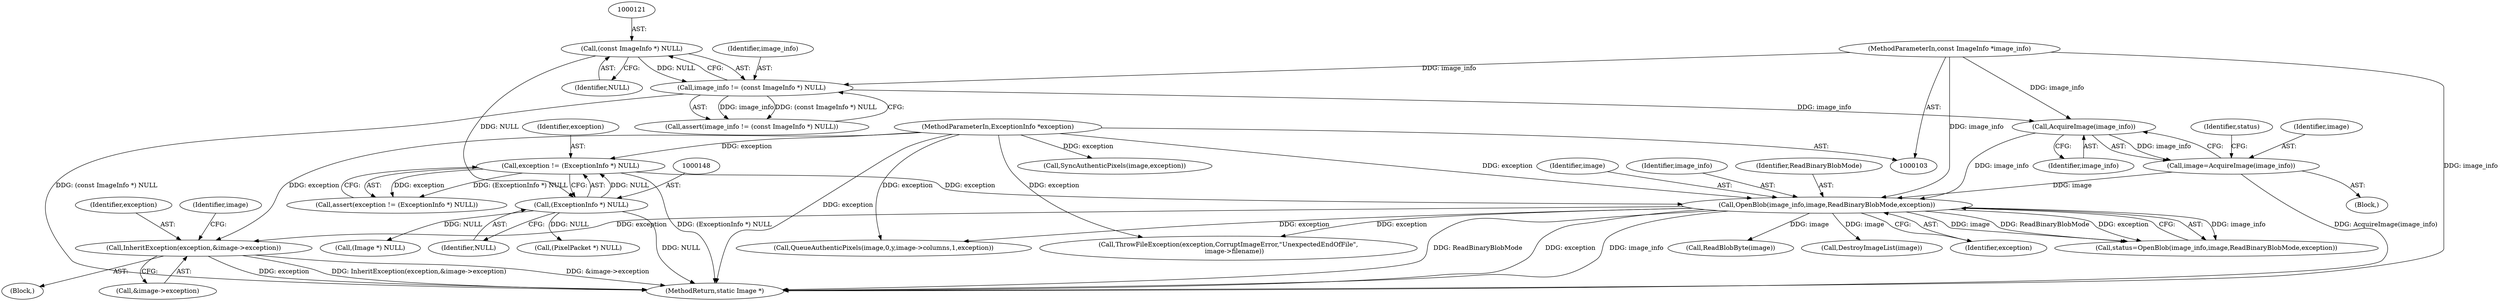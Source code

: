 digraph "0_ImageMagick_f6e9d0d9955e85bdd7540b251cd50d598dacc5e6_40@pointer" {
"1000293" [label="(Call,InheritException(exception,&image->exception))"];
"1000162" [label="(Call,OpenBlob(image_info,image,ReadBinaryBlobMode,exception))"];
"1000158" [label="(Call,AcquireImage(image_info))"];
"1000118" [label="(Call,image_info != (const ImageInfo *) NULL)"];
"1000104" [label="(MethodParameterIn,const ImageInfo *image_info)"];
"1000120" [label="(Call,(const ImageInfo *) NULL)"];
"1000156" [label="(Call,image=AcquireImage(image_info))"];
"1000145" [label="(Call,exception != (ExceptionInfo *) NULL)"];
"1000105" [label="(MethodParameterIn,ExceptionInfo *exception)"];
"1000147" [label="(Call,(ExceptionInfo *) NULL)"];
"1000157" [label="(Identifier,image)"];
"1000160" [label="(Call,status=OpenBlob(image_info,image,ReadBinaryBlobMode,exception))"];
"1000292" [label="(Block,)"];
"1000166" [label="(Identifier,exception)"];
"1000184" [label="(Call,ReadBlobByte(image))"];
"1000146" [label="(Identifier,exception)"];
"1000117" [label="(Call,assert(image_info != (const ImageInfo *) NULL))"];
"1000104" [label="(MethodParameterIn,const ImageInfo *image_info)"];
"1000145" [label="(Call,exception != (ExceptionInfo *) NULL)"];
"1000165" [label="(Identifier,ReadBinaryBlobMode)"];
"1000174" [label="(Call,DestroyImageList(image))"];
"1000161" [label="(Identifier,status)"];
"1000120" [label="(Call,(const ImageInfo *) NULL)"];
"1000144" [label="(Call,assert(exception != (ExceptionInfo *) NULL))"];
"1000177" [label="(Call,(Image *) NULL)"];
"1000399" [label="(Call,SyncAuthenticPixels(image,exception))"];
"1000295" [label="(Call,&image->exception)"];
"1000164" [label="(Identifier,image)"];
"1000318" [label="(Call,QueueAuthenticPixels(image,0,y,image->columns,1,exception))"];
"1000163" [label="(Identifier,image_info)"];
"1000159" [label="(Identifier,image_info)"];
"1000147" [label="(Call,(ExceptionInfo *) NULL)"];
"1000301" [label="(Identifier,image)"];
"1000156" [label="(Call,image=AcquireImage(image_info))"];
"1000293" [label="(Call,InheritException(exception,&image->exception))"];
"1000118" [label="(Call,image_info != (const ImageInfo *) NULL)"];
"1000158" [label="(Call,AcquireImage(image_info))"];
"1000119" [label="(Identifier,image_info)"];
"1000162" [label="(Call,OpenBlob(image_info,image,ReadBinaryBlobMode,exception))"];
"1000122" [label="(Identifier,NULL)"];
"1000149" [label="(Identifier,NULL)"];
"1000330" [label="(Call,(PixelPacket *) NULL)"];
"1000452" [label="(MethodReturn,static Image *)"];
"1000105" [label="(MethodParameterIn,ExceptionInfo *exception)"];
"1000438" [label="(Call,ThrowFileException(exception,CorruptImageError,\"UnexpectedEndOfFile\",\n      image->filename))"];
"1000294" [label="(Identifier,exception)"];
"1000106" [label="(Block,)"];
"1000293" -> "1000292"  [label="AST: "];
"1000293" -> "1000295"  [label="CFG: "];
"1000294" -> "1000293"  [label="AST: "];
"1000295" -> "1000293"  [label="AST: "];
"1000301" -> "1000293"  [label="CFG: "];
"1000293" -> "1000452"  [label="DDG: exception"];
"1000293" -> "1000452"  [label="DDG: InheritException(exception,&image->exception)"];
"1000293" -> "1000452"  [label="DDG: &image->exception"];
"1000162" -> "1000293"  [label="DDG: exception"];
"1000105" -> "1000293"  [label="DDG: exception"];
"1000162" -> "1000160"  [label="AST: "];
"1000162" -> "1000166"  [label="CFG: "];
"1000163" -> "1000162"  [label="AST: "];
"1000164" -> "1000162"  [label="AST: "];
"1000165" -> "1000162"  [label="AST: "];
"1000166" -> "1000162"  [label="AST: "];
"1000160" -> "1000162"  [label="CFG: "];
"1000162" -> "1000452"  [label="DDG: exception"];
"1000162" -> "1000452"  [label="DDG: image_info"];
"1000162" -> "1000452"  [label="DDG: ReadBinaryBlobMode"];
"1000162" -> "1000160"  [label="DDG: image_info"];
"1000162" -> "1000160"  [label="DDG: image"];
"1000162" -> "1000160"  [label="DDG: ReadBinaryBlobMode"];
"1000162" -> "1000160"  [label="DDG: exception"];
"1000158" -> "1000162"  [label="DDG: image_info"];
"1000104" -> "1000162"  [label="DDG: image_info"];
"1000156" -> "1000162"  [label="DDG: image"];
"1000145" -> "1000162"  [label="DDG: exception"];
"1000105" -> "1000162"  [label="DDG: exception"];
"1000162" -> "1000174"  [label="DDG: image"];
"1000162" -> "1000184"  [label="DDG: image"];
"1000162" -> "1000318"  [label="DDG: exception"];
"1000162" -> "1000438"  [label="DDG: exception"];
"1000158" -> "1000156"  [label="AST: "];
"1000158" -> "1000159"  [label="CFG: "];
"1000159" -> "1000158"  [label="AST: "];
"1000156" -> "1000158"  [label="CFG: "];
"1000158" -> "1000156"  [label="DDG: image_info"];
"1000118" -> "1000158"  [label="DDG: image_info"];
"1000104" -> "1000158"  [label="DDG: image_info"];
"1000118" -> "1000117"  [label="AST: "];
"1000118" -> "1000120"  [label="CFG: "];
"1000119" -> "1000118"  [label="AST: "];
"1000120" -> "1000118"  [label="AST: "];
"1000117" -> "1000118"  [label="CFG: "];
"1000118" -> "1000452"  [label="DDG: (const ImageInfo *) NULL"];
"1000118" -> "1000117"  [label="DDG: image_info"];
"1000118" -> "1000117"  [label="DDG: (const ImageInfo *) NULL"];
"1000104" -> "1000118"  [label="DDG: image_info"];
"1000120" -> "1000118"  [label="DDG: NULL"];
"1000104" -> "1000103"  [label="AST: "];
"1000104" -> "1000452"  [label="DDG: image_info"];
"1000120" -> "1000122"  [label="CFG: "];
"1000121" -> "1000120"  [label="AST: "];
"1000122" -> "1000120"  [label="AST: "];
"1000120" -> "1000147"  [label="DDG: NULL"];
"1000156" -> "1000106"  [label="AST: "];
"1000157" -> "1000156"  [label="AST: "];
"1000161" -> "1000156"  [label="CFG: "];
"1000156" -> "1000452"  [label="DDG: AcquireImage(image_info)"];
"1000145" -> "1000144"  [label="AST: "];
"1000145" -> "1000147"  [label="CFG: "];
"1000146" -> "1000145"  [label="AST: "];
"1000147" -> "1000145"  [label="AST: "];
"1000144" -> "1000145"  [label="CFG: "];
"1000145" -> "1000452"  [label="DDG: (ExceptionInfo *) NULL"];
"1000145" -> "1000144"  [label="DDG: exception"];
"1000145" -> "1000144"  [label="DDG: (ExceptionInfo *) NULL"];
"1000105" -> "1000145"  [label="DDG: exception"];
"1000147" -> "1000145"  [label="DDG: NULL"];
"1000105" -> "1000103"  [label="AST: "];
"1000105" -> "1000452"  [label="DDG: exception"];
"1000105" -> "1000318"  [label="DDG: exception"];
"1000105" -> "1000399"  [label="DDG: exception"];
"1000105" -> "1000438"  [label="DDG: exception"];
"1000147" -> "1000149"  [label="CFG: "];
"1000148" -> "1000147"  [label="AST: "];
"1000149" -> "1000147"  [label="AST: "];
"1000147" -> "1000452"  [label="DDG: NULL"];
"1000147" -> "1000177"  [label="DDG: NULL"];
"1000147" -> "1000330"  [label="DDG: NULL"];
}

